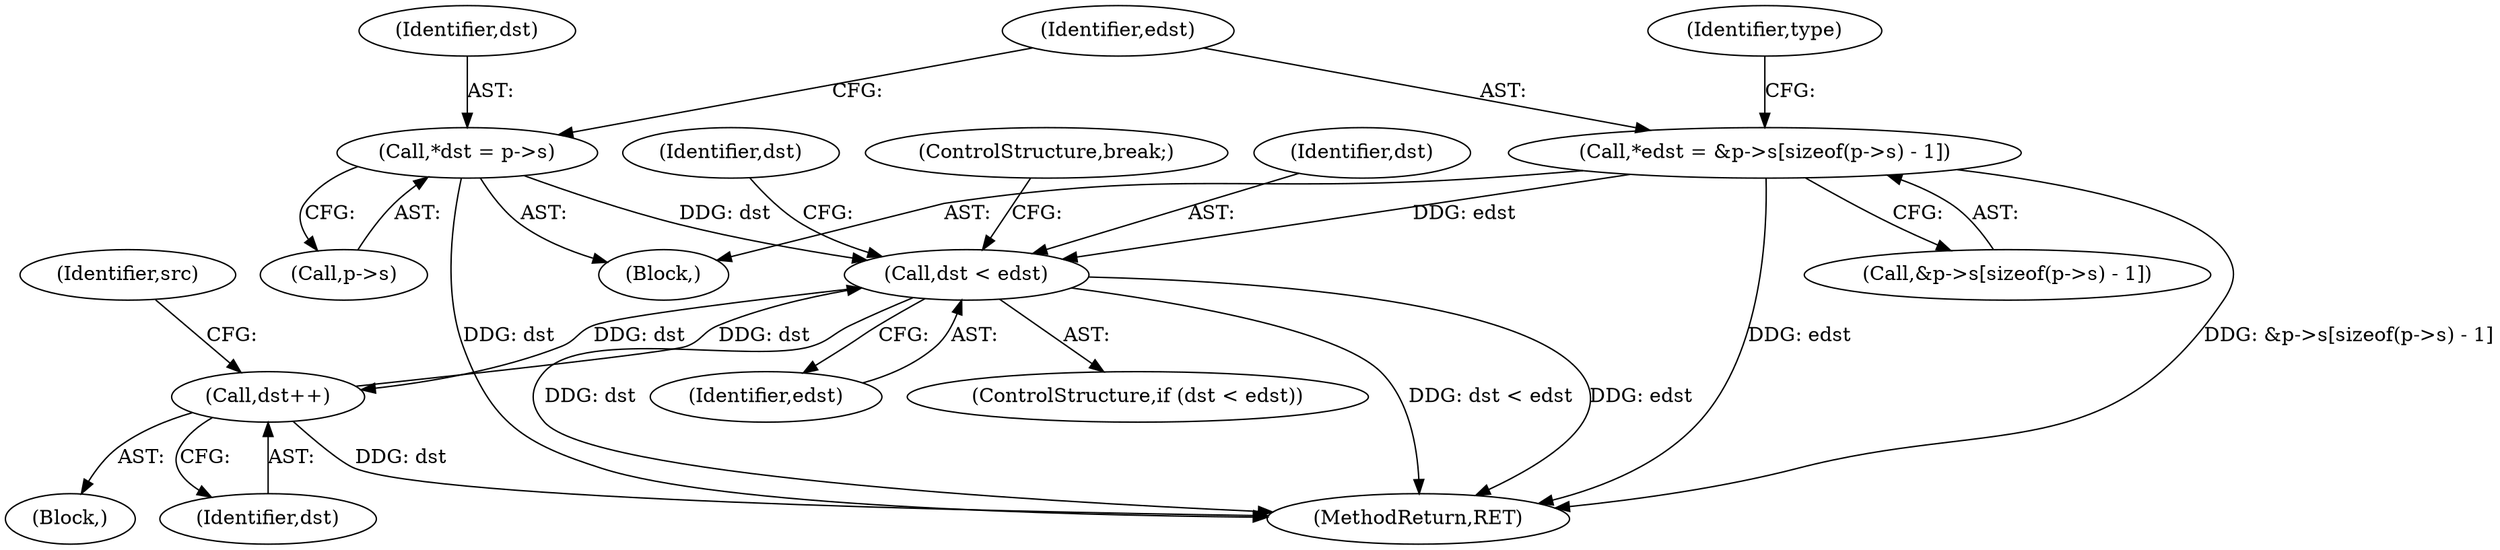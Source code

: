 digraph "0_file_4a284c89d6ef11aca34da65da7d673050a5ea320_3@pointer" {
"1000343" [label="(Call,dst < edst)"];
"1000301" [label="(Call,*dst = p->s)"];
"1000339" [label="(Call,dst++)"];
"1000343" [label="(Call,dst < edst)"];
"1000307" [label="(Call,*edst = &p->s[sizeof(p->s) - 1])"];
"1000302" [label="(Identifier,dst)"];
"1000345" [label="(Identifier,edst)"];
"1000456" [label="(MethodReturn,RET)"];
"1000343" [label="(Call,dst < edst)"];
"1000287" [label="(Block,)"];
"1000348" [label="(Identifier,dst)"];
"1000342" [label="(ControlStructure,if (dst < edst))"];
"1000301" [label="(Call,*dst = p->s)"];
"1000303" [label="(Call,p->s)"];
"1000308" [label="(Identifier,edst)"];
"1000333" [label="(Identifier,src)"];
"1000322" [label="(Identifier,type)"];
"1000335" [label="(Block,)"];
"1000307" [label="(Call,*edst = &p->s[sizeof(p->s) - 1])"];
"1000309" [label="(Call,&p->s[sizeof(p->s) - 1])"];
"1000352" [label="(ControlStructure,break;)"];
"1000340" [label="(Identifier,dst)"];
"1000344" [label="(Identifier,dst)"];
"1000339" [label="(Call,dst++)"];
"1000343" -> "1000342"  [label="AST: "];
"1000343" -> "1000345"  [label="CFG: "];
"1000344" -> "1000343"  [label="AST: "];
"1000345" -> "1000343"  [label="AST: "];
"1000348" -> "1000343"  [label="CFG: "];
"1000352" -> "1000343"  [label="CFG: "];
"1000343" -> "1000456"  [label="DDG: dst"];
"1000343" -> "1000456"  [label="DDG: dst < edst"];
"1000343" -> "1000456"  [label="DDG: edst"];
"1000343" -> "1000339"  [label="DDG: dst"];
"1000301" -> "1000343"  [label="DDG: dst"];
"1000339" -> "1000343"  [label="DDG: dst"];
"1000307" -> "1000343"  [label="DDG: edst"];
"1000301" -> "1000287"  [label="AST: "];
"1000301" -> "1000303"  [label="CFG: "];
"1000302" -> "1000301"  [label="AST: "];
"1000303" -> "1000301"  [label="AST: "];
"1000308" -> "1000301"  [label="CFG: "];
"1000301" -> "1000456"  [label="DDG: dst"];
"1000339" -> "1000335"  [label="AST: "];
"1000339" -> "1000340"  [label="CFG: "];
"1000340" -> "1000339"  [label="AST: "];
"1000333" -> "1000339"  [label="CFG: "];
"1000339" -> "1000456"  [label="DDG: dst"];
"1000307" -> "1000287"  [label="AST: "];
"1000307" -> "1000309"  [label="CFG: "];
"1000308" -> "1000307"  [label="AST: "];
"1000309" -> "1000307"  [label="AST: "];
"1000322" -> "1000307"  [label="CFG: "];
"1000307" -> "1000456"  [label="DDG: &p->s[sizeof(p->s) - 1]"];
"1000307" -> "1000456"  [label="DDG: edst"];
}
